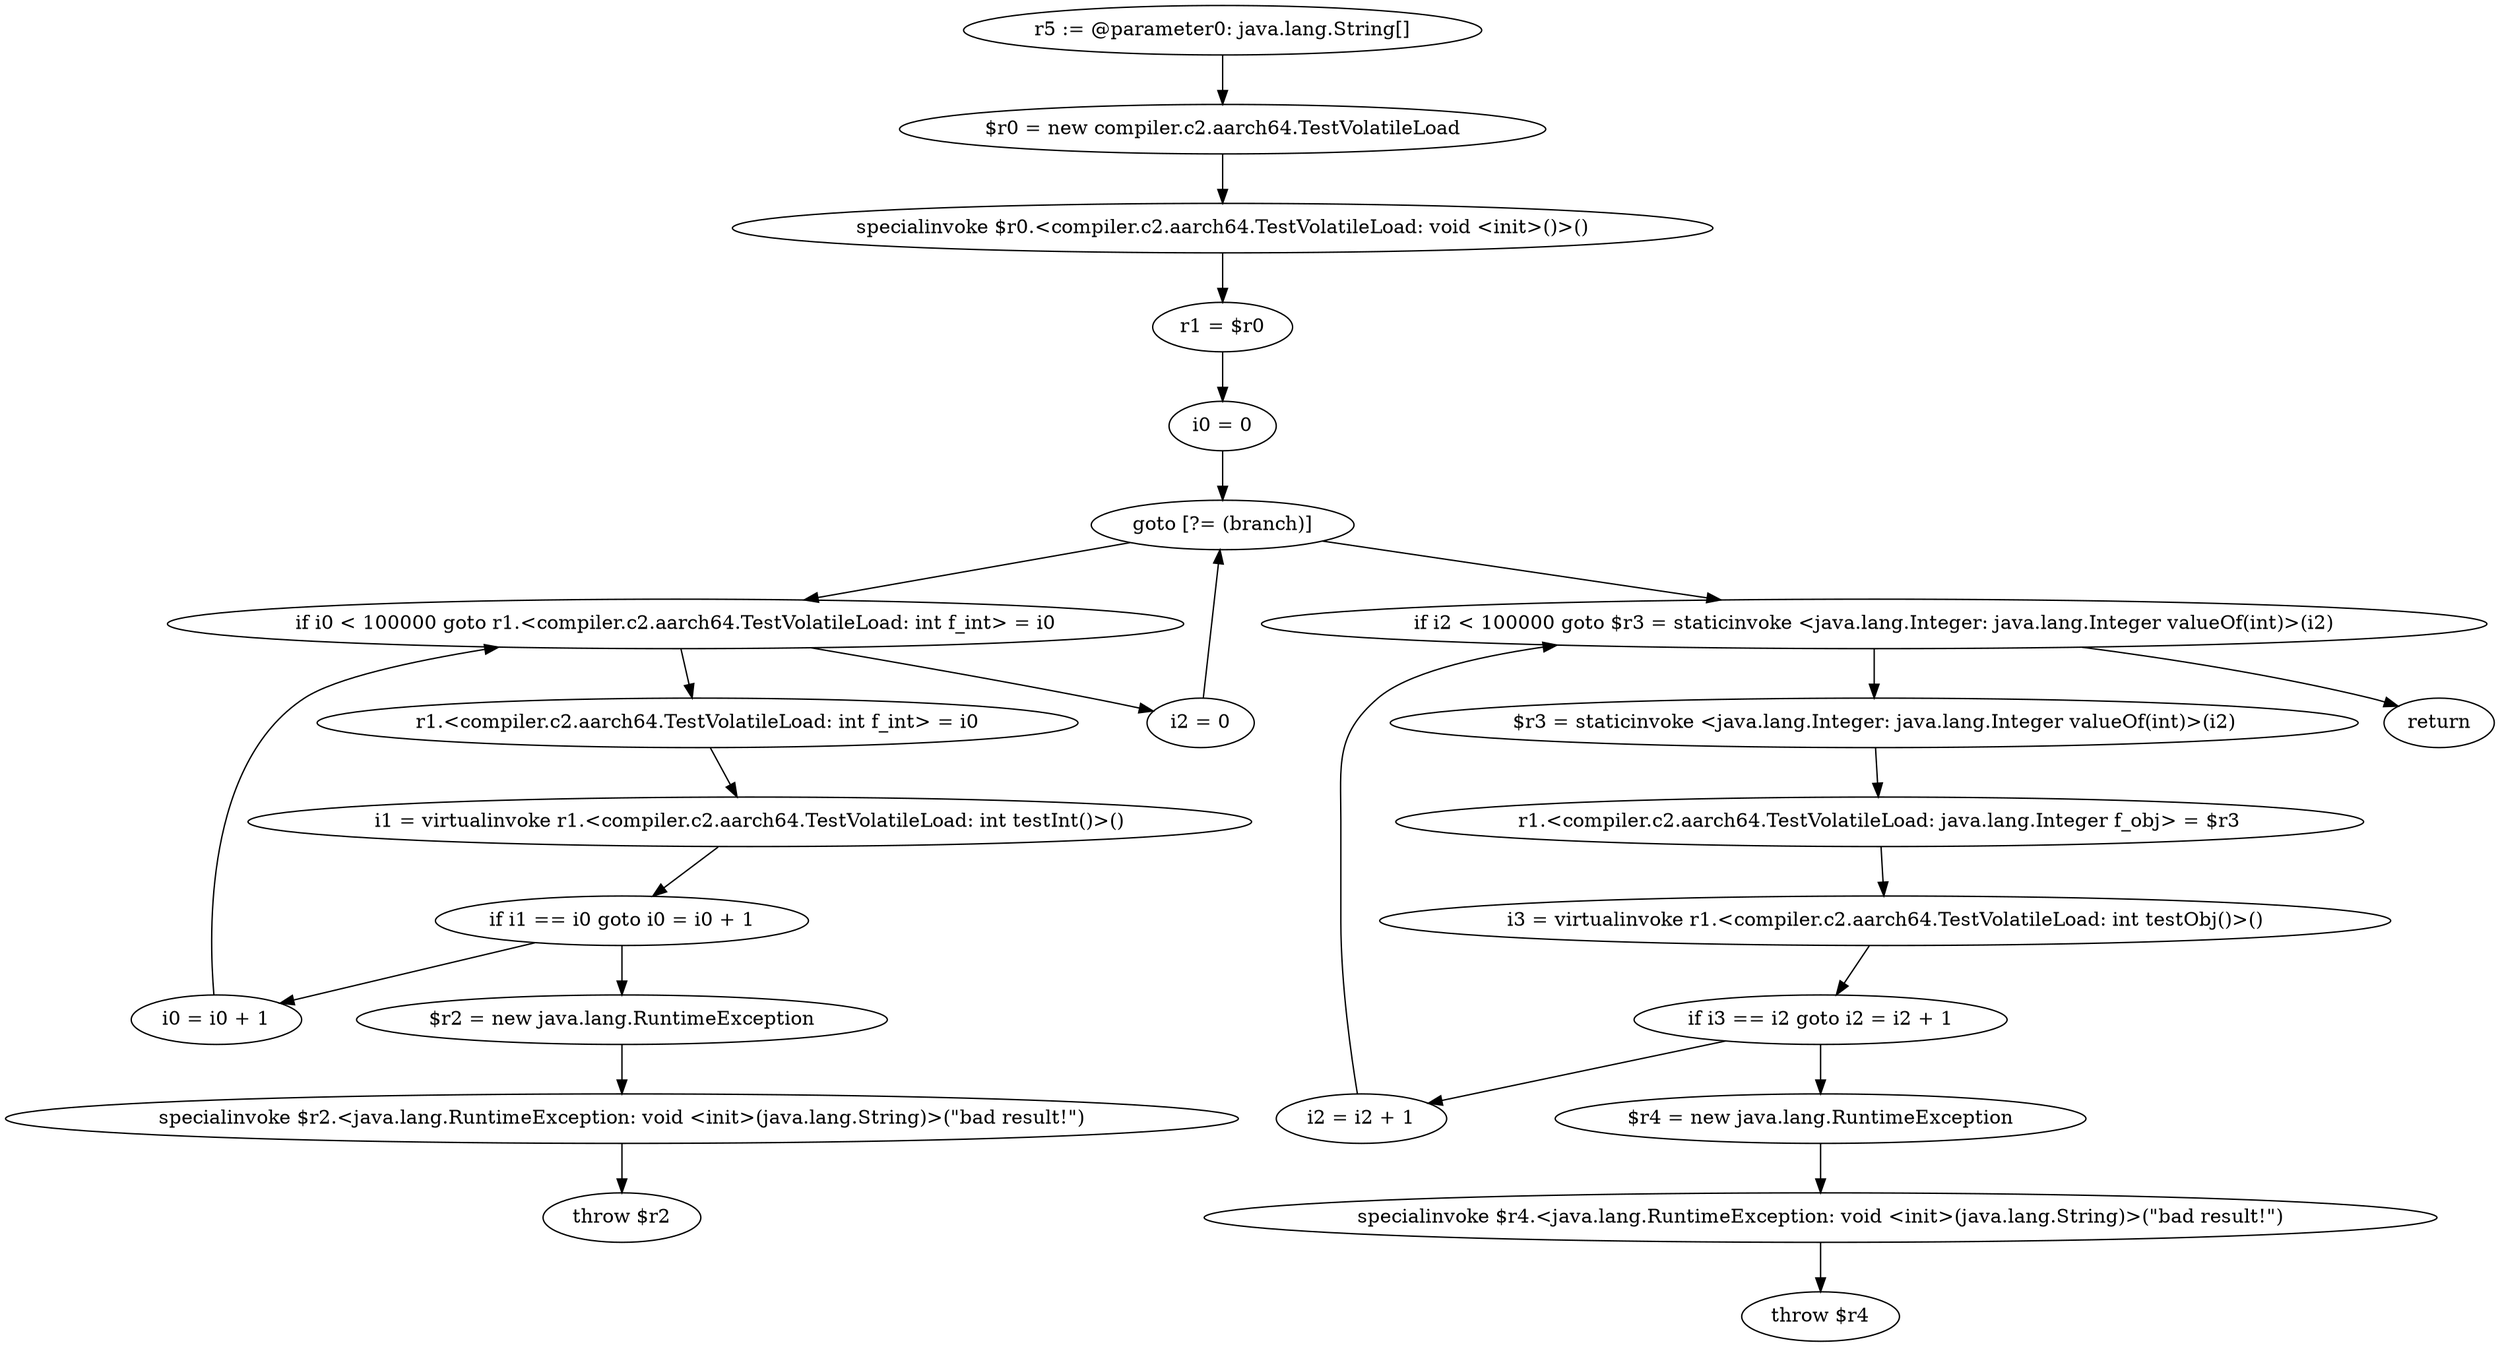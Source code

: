 digraph "unitGraph" {
    "r5 := @parameter0: java.lang.String[]"
    "$r0 = new compiler.c2.aarch64.TestVolatileLoad"
    "specialinvoke $r0.<compiler.c2.aarch64.TestVolatileLoad: void <init>()>()"
    "r1 = $r0"
    "i0 = 0"
    "goto [?= (branch)]"
    "r1.<compiler.c2.aarch64.TestVolatileLoad: int f_int> = i0"
    "i1 = virtualinvoke r1.<compiler.c2.aarch64.TestVolatileLoad: int testInt()>()"
    "if i1 == i0 goto i0 = i0 + 1"
    "$r2 = new java.lang.RuntimeException"
    "specialinvoke $r2.<java.lang.RuntimeException: void <init>(java.lang.String)>(\"bad result!\")"
    "throw $r2"
    "i0 = i0 + 1"
    "if i0 < 100000 goto r1.<compiler.c2.aarch64.TestVolatileLoad: int f_int> = i0"
    "i2 = 0"
    "$r3 = staticinvoke <java.lang.Integer: java.lang.Integer valueOf(int)>(i2)"
    "r1.<compiler.c2.aarch64.TestVolatileLoad: java.lang.Integer f_obj> = $r3"
    "i3 = virtualinvoke r1.<compiler.c2.aarch64.TestVolatileLoad: int testObj()>()"
    "if i3 == i2 goto i2 = i2 + 1"
    "$r4 = new java.lang.RuntimeException"
    "specialinvoke $r4.<java.lang.RuntimeException: void <init>(java.lang.String)>(\"bad result!\")"
    "throw $r4"
    "i2 = i2 + 1"
    "if i2 < 100000 goto $r3 = staticinvoke <java.lang.Integer: java.lang.Integer valueOf(int)>(i2)"
    "return"
    "r5 := @parameter0: java.lang.String[]"->"$r0 = new compiler.c2.aarch64.TestVolatileLoad";
    "$r0 = new compiler.c2.aarch64.TestVolatileLoad"->"specialinvoke $r0.<compiler.c2.aarch64.TestVolatileLoad: void <init>()>()";
    "specialinvoke $r0.<compiler.c2.aarch64.TestVolatileLoad: void <init>()>()"->"r1 = $r0";
    "r1 = $r0"->"i0 = 0";
    "i0 = 0"->"goto [?= (branch)]";
    "goto [?= (branch)]"->"if i0 < 100000 goto r1.<compiler.c2.aarch64.TestVolatileLoad: int f_int> = i0";
    "r1.<compiler.c2.aarch64.TestVolatileLoad: int f_int> = i0"->"i1 = virtualinvoke r1.<compiler.c2.aarch64.TestVolatileLoad: int testInt()>()";
    "i1 = virtualinvoke r1.<compiler.c2.aarch64.TestVolatileLoad: int testInt()>()"->"if i1 == i0 goto i0 = i0 + 1";
    "if i1 == i0 goto i0 = i0 + 1"->"$r2 = new java.lang.RuntimeException";
    "if i1 == i0 goto i0 = i0 + 1"->"i0 = i0 + 1";
    "$r2 = new java.lang.RuntimeException"->"specialinvoke $r2.<java.lang.RuntimeException: void <init>(java.lang.String)>(\"bad result!\")";
    "specialinvoke $r2.<java.lang.RuntimeException: void <init>(java.lang.String)>(\"bad result!\")"->"throw $r2";
    "i0 = i0 + 1"->"if i0 < 100000 goto r1.<compiler.c2.aarch64.TestVolatileLoad: int f_int> = i0";
    "if i0 < 100000 goto r1.<compiler.c2.aarch64.TestVolatileLoad: int f_int> = i0"->"i2 = 0";
    "if i0 < 100000 goto r1.<compiler.c2.aarch64.TestVolatileLoad: int f_int> = i0"->"r1.<compiler.c2.aarch64.TestVolatileLoad: int f_int> = i0";
    "i2 = 0"->"goto [?= (branch)]";
    "goto [?= (branch)]"->"if i2 < 100000 goto $r3 = staticinvoke <java.lang.Integer: java.lang.Integer valueOf(int)>(i2)";
    "$r3 = staticinvoke <java.lang.Integer: java.lang.Integer valueOf(int)>(i2)"->"r1.<compiler.c2.aarch64.TestVolatileLoad: java.lang.Integer f_obj> = $r3";
    "r1.<compiler.c2.aarch64.TestVolatileLoad: java.lang.Integer f_obj> = $r3"->"i3 = virtualinvoke r1.<compiler.c2.aarch64.TestVolatileLoad: int testObj()>()";
    "i3 = virtualinvoke r1.<compiler.c2.aarch64.TestVolatileLoad: int testObj()>()"->"if i3 == i2 goto i2 = i2 + 1";
    "if i3 == i2 goto i2 = i2 + 1"->"$r4 = new java.lang.RuntimeException";
    "if i3 == i2 goto i2 = i2 + 1"->"i2 = i2 + 1";
    "$r4 = new java.lang.RuntimeException"->"specialinvoke $r4.<java.lang.RuntimeException: void <init>(java.lang.String)>(\"bad result!\")";
    "specialinvoke $r4.<java.lang.RuntimeException: void <init>(java.lang.String)>(\"bad result!\")"->"throw $r4";
    "i2 = i2 + 1"->"if i2 < 100000 goto $r3 = staticinvoke <java.lang.Integer: java.lang.Integer valueOf(int)>(i2)";
    "if i2 < 100000 goto $r3 = staticinvoke <java.lang.Integer: java.lang.Integer valueOf(int)>(i2)"->"return";
    "if i2 < 100000 goto $r3 = staticinvoke <java.lang.Integer: java.lang.Integer valueOf(int)>(i2)"->"$r3 = staticinvoke <java.lang.Integer: java.lang.Integer valueOf(int)>(i2)";
}
